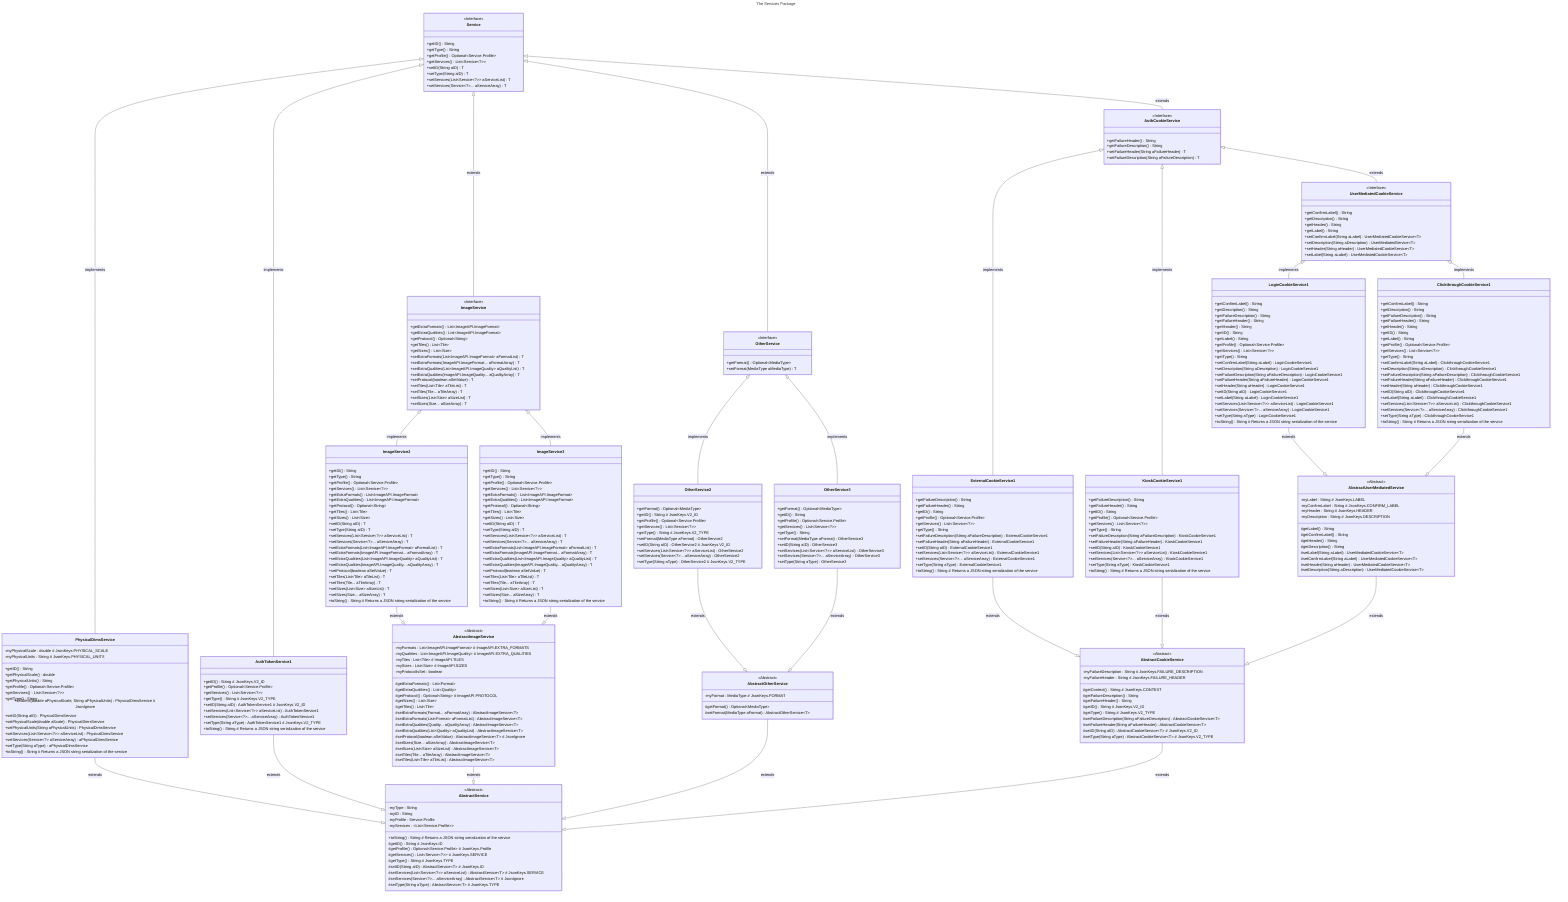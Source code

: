 ---
title: The Services Package
---

classDiagram
direction TD

%% Services

Service <|-- ImageService : extends
Service <|-- OtherService : extends
Service <|-- PhysicalDimsService : implements
Service <|-- AuthTokenService1 : implements
Service <|-- AuthCookieService : extends

ImageService <|-- ImageService2 : implements
ImageService <|-- ImageService3 : implements

OtherService <|-- OtherService2 : implements
OtherService <|-- OtherService3 : implements

AuthCookieService <|-- ExternalCookieService1 : implements
AuthCookieService <|-- KioskCookieService1 : implements
AuthCookieService <|-- UserMediatedCookieService : extends

UserMediatedCookieService <|-- LoginCookieService1 : implements
UserMediatedCookieService <|-- ClickthroughCookieService1 : implements

class Service {
    <<Interface>>

    +getID() String
    +getType() String
    +getProfile() Optional~Service.Profile~
    +getServices() List~Service~?~~

    +setID(String aID) T
    +setType(String aID) T
    +setServices(List~Service~?~~ aServiceList) T
    +setServices(Service~?~... aServiceArray) T
}

class AuthCookieService {
    <<Interface>>

    +getFailureHeader() String
    +getFailureDescription() String

    +setFailureHeader(String aFailureHeader) T
    +setFailureDescription(String aFailureDescription) T
}

class UserMediatedCookieService {
    <<Interface>>

    +getConfirmLabel() String
    +getDescription() String
    +getHeader() String
    +getLabel() String

    +setConfirmLabel(String aLabel) UserMediatedCookieService~T~
    +setDescription(String aDescription) UserMediatedService~T~
    +setHeader(String aHeader) UserMediatedCookieService~T~
    +setLabel(String aLabel) UserMediatedCookieService~T~
}

class ImageService {
    <<Interface>>

    +getExtraFormats() List~ImageAPI.ImageFormat~
    +getExtraQualities() List~ImageAPI.ImageFormat~
    +getProtocol() Optional~String~
    +getTiles() List~Tile~
    +getSizes() List~Size~

    +setExtraFormats(List~ImageAPI.ImageFormat~ aFormatList) T
    +setExtraFormats(ImageAPI.ImageFormat... aFormatArray) T
    +setExtraQualities(List~ImageAPI.ImageQuality~ aQualityList) T
    +setExtraQualities(ImageAPI.ImageQuality... aQualityArray) T
    +setProtocol(boolean aSetValue) T
    +setTiles(List~Tile~ aTileList) T
    +setTiles(Tile... aTileArray) T
    +setSizes(List~Size~ aSizeList) T
    +setSizes(Size... aSizeArray) T
}

class OtherService {
    <<Interface>>

    +getFormat() Optional~MediaType~
    +setFormat(MediaType aMediaType) T
}

class ImageService2 {
    +getID() String
    +getType() String
    +getProfile() Optional~Service.Profile~
    +getServices() List~Service~?~~
    +getExtraFormats() List~ImageAPI.ImageFormat~
    +getExtraQualities() List~ImageAPI.ImageFormat~
    +getProtocol() Optional~String~
    +getTiles() List~Tile~
    +getSizes() List~Size~

    +setID(String aID) T
    +setType(String aID) T
    +setServices(List~Service~?~~ aServiceList) T
    +setServices(Service~?~... aServiceArray) T
    +setExtraFormats(List~ImageAPI.ImageFormat~ aFormatList) T
    +setExtraFormats(ImageAPI.ImageFormat... aFormatArray) T
    +setExtraQualities(List~ImageAPI.ImageQuality~ aQualityList) T
    +setExtraQualities(ImageAPI.ImageQuality... aQualityArray) T
    +setProtocol(boolean aSetValue) T
    +setTiles(List~Tile~ aTileList) T
    +setTiles(Tile... aTileArray) T
    +setSizes(List~Size~ aSizeList) T
    +setSizes(Size... aSizeArray) T

    +toString() String  # Returns a JSON string serialization of the service
}

class ImageService3 {
    +getID() String
    +getType() String
    +getProfile() Optional~Service.Profile~
    +getServices() List~Service~?~~
    +getExtraFormats() List~ImageAPI.ImageFormat~
    +getExtraQualities() List~ImageAPI.ImageFormat~
    +getProtocol() Optional~String~
    +getTiles() List~Tile~
    +getSizes() List~Size~

    +setID(String aID) T
    +setType(String aID) T
    +setServices(List~Service~?~~ aServiceList) T
    +setServices(Service~?~... aServiceArray) T
    +setExtraFormats(List~ImageAPI.ImageFormat~ aFormatList) T
    +setExtraFormats(ImageAPI.ImageFormat... aFormatArray) T
    +setExtraQualities(List~ImageAPI.ImageQuality~ aQualityList) T
    +setExtraQualities(ImageAPI.ImageQuality... aQualityArray) T
    +setProtocol(boolean aSetValue) T
    +setTiles(List~Tile~ aTileList) T
    +setTiles(Tile... aTileArray) T
    +setSizes(List~Size~ aSizeList) T
    +setSizes(Size... aSizeArray) T

    +toString() String  # Returns a JSON string serialization of the service
}

%% JsonKeys defined on methods are overrides
class OtherService2 {
    +getFormat() Optional~MediaType~
    +getID() String # JsonKeys.V2_ID
    +getProfile() Optional~Service.Profile~
    +getServices() List~Service~?~~
    +getType() String # JsonKeys.V2_TYPE

    +setFormat(MediaType aFormat) OtherService2
    +setID(String aID) OtherService2 # JsonKeys.V2_ID
    +setServices(List~Service~?~~ aServiceList) OtherService2
    +setServices(Service~?~... aServiceArray) OtherService2
    +setType(String aType) OtherService2 # JsonKeys.V2_TYPE
}


class OtherService3 {
    +getFormat() Optional~MediaType~
    +getID() String
    +getProfile() Optional~Service.Profile~
    +getServices() List~Service~?~~
    +getType() String

    +setFormat(MediaType aFormat) OtherService3
    +setID(String aID) OtherService3
    +setServices(List~Service~?~~ aServiceList) OtherService3
    +setServices(Service~?~... aServiceArray) OtherService3
    +setType(String aType) OtherService3
}

ImageService2 --|> AbstractImageService : extends
ImageService3 --|> AbstractImageService : extends

OtherService2 --|> AbstractOtherService : extends
OtherService3 --|> AbstractOtherService : extends

ExternalCookieService1 --|> AbstractCookieService : extends
KioskCookieService1 --|> AbstractCookieService : extends
LoginCookieService1 --|> AbstractUserMediatedService : extends
ClickthroughCookieService1 --|> AbstractUserMediatedService : extends

PhysicalDimsService --|> AbstractService : extends
AuthTokenService1 --|> AbstractService : extends
AbstractImageService --|> AbstractService : extends
AbstractOtherService --|> AbstractService : extends
AbstractCookieService --|> AbstractService : extends
AbstractUserMediatedService --|> AbstractCookieService : extends

%% JsonKeys defined on methods instead of fields because they may be overridden
class AbstractService {
    <<Abstract>>

    -myType : String
    -myID : String
    -myProfile : Service.Profile
    -myServices : ~List~Service.Profile~~

    +toString() String  # Returns a JSON string serialization of the service

    #getID() String # JsonKeys.ID
    #getProfile() Optional~Service.Profile~ # JsonKeys.Profile
    #getServices() List~Service~?~~ # JsonKeys.SERVICE
    #getType() String # JsonKeys.TYPE

    #setID(String aID) AbstractService~T~ # JsonKeys.ID
    #setServices(List~Service~?~~ aServiceList) AbstractService~T~ # JsonKeys.SERVICE
    #setServices(Service~?~... aServiceArray) AbstractService~T~ # JsonIgnore
    #setType(String aType) AbstractService~T~ # JsonKeys.TYPE
}

class AbstractImageService {
    <<Abstract>>

    -myFormats : List~ImageAPI.ImageFormat~ # ImageAPI.EXTRA_FORMATS
    -myQualities : List~ImageAPI.ImageQuality~ # ImageAPI.EXTRA_QUALITIES
    -myTiles : List~Tile~ # ImageAPI.TILES
    -mySizes : List~Size~ # ImageAPI.SIZES
    -myProtocolIsSet : boolean

    #getExtraFormats() List~Format~
    #getExtraQualities() List~Quality~
    #getProtocol() Optional~String~ # ImageAPI.PROTOCOL
    #getSizes() List~Size~
    #getTiles() List~Tile~

    #setExtraFormats(Format... aFormatArray) AbstractImageService~T~
    #setExtraFormats(List~Format~ aFormatList) AbstractImageService~T~
    #setExtraQualities(Quality... aQualityArray) AbstractImageService~T~
    #setExtraQualities(List~Quality~ aQualityList) AbstractImageService~T~
    #setProtocol(boolean aSetValue) AbstractImageService~T~ # JsonIgnore
    #setSizes(Size... aSizeArray) AbstractImageService~T~
    #setSizes(List~Size~ aSizeList) AbstractImageService~T~
    #setTiles(Tile... aTileArray) AbstractImageService~T~
    #setTiles(List~Tile~ aTileList) AbstractImageService~T~
}

class AbstractOtherService {
    <<Abstract>>

    -myFormat : MediaType # JsonKeys.FORMAT

    #getFormat() Optional~MediaType~
    #setFormat(MediaType aFormat) AbstractOtherService~T~ 
}

%% JsonKeys defined on methods are overrides
class AbstractCookieService {
    <<Abstract>>

    -myFailureDescription : String # JsonKeys.FAILURE_DESCRIPTION
    -myFailureHeader : String # JsonKeys.FAILURE_HEADER

    #getContext() String # JsonKeys.CONTEXT
    #getFailureDescription() String
    #getFailureHeader() String
    #getID() String # JsonKeys.V2_ID
    #getType() String # JsonKeys.V2_TYPE

    #setFailureDescription(String aFailureDescription) AbstractCookieService~T~
    #setFailureHeader(String aFailureHeader) AbstractCookieService~T~
    #setID(String aID) AbstractCookieService~T~ # JsonKeys.V2_ID
    #setType(String aType) AbstractCookieService~T~ # JsonKeys.V2_TYPE
}

class AbstractUserMediatedService {
    <<Abstract>>

    -myLabel : String # JsonKeys.LABEL
    -myConfirmLabel : String # JsonKeys.CONFIRM_LABEL
    -myHeader : String # JsonKeys.HEADER
    -myDescription : String # JsonKeys.DESCRIPTION

    #getLabel() String
    #getConfirmLabel() String
    #getHeader() String
    #getDescription() String

    #setLabel(String aLabel) UserMediatedCookieService~T~
    #setConfirmLabel(String aLabel) UserMediatedCookieService~T~
    #setHeader(String aHeader) UserMediatedCookieService~T~
    #setDescription(String aDescription) UserMediatedCookieService~T~
}

class ExternalCookieService1 {
    +getFailureDescription() String
    +getFailureHeader() String
    +getID() String
    +getProfile() Optional~Service.Profile~
    +getServices() List~Service~?~~
    +getType() String

    +setFailureDescription(String aFailureDescription) ExternalCookieService1
    +setFailureHeader(String aFailureHeader) ExternalCookieService1
    +setID(String aID) ExternalCookieService1
    +setServices(List~Service~?~~ aServiceList) ExternalCookieService1
    +setServices(Service~?~... aServiceArray) ExternalCookieService1
    +setType(String aType) ExternalCookieService1

    +toString() String  # Returns a JSON string serialization of the service
}

class KioskCookieService1 {
    +getFailureDescription() String
    +getFailureHeader() String
    +getID() String
    +getProfile() Optional~Service.Profile~
    +getServices() List~Service~?~~
    +getType() String

    +setFailureDescription(String aFailureDescription) KioskCookieService1
    +setFailureHeader(String aFailureHeader) KioskCookieService1
    +setID(String aID) KioskCookieService1
    +setServices(List~Service~?~~ aServiceList) KioskCookieService1
    +setServices(Service~?~... aServiceArray) KioskCookieService1
    +setType(String aType) KioskCookieService1

    +toString() String  # Returns a JSON string serialization of the service
}

class ClickthroughCookieService1 {
    +getConfirmLabel() String
    +getDescription() String
    +getFailureDescription() String
    +getFailureHeader() String
    +getHeader() String
    +getID() String
    +getLabel() String
    +getProfile() Optional~Service.Profile~
    +getServices() List~Service~?~~
    +getType() String

    +setConfirmLabel(String aLabel) ClickthroughCookieService1
    +setDescription(String aDescription) ClickthroughCookieService1
    +setFailureDescription(String aFailureDescription) ClickthroughCookieService1
    +setFailureHeader(String aFailureHeader) ClickthroughCookieService1
    +setHeader(String aHeader) ClickthroughCookieService1
    +setID(String aID) ClickthroughCookieService1
    +setLabel(String aLabel) ClickthroughCookieService1
    +setServices(List~Service~?~~ aServiceList) ClickthroughCookieService1
    +setServices(Service~?~... aServiceArray) ClickthroughCookieService1
    +setType(String aType) ClickthroughCookieService1

    +toString() String  # Returns a JSON string serialization of the service
}

class LoginCookieService1 {
    +getConfirmLabel() String
    +getDescription() String
    +getFailureDescription() String
    +getFailureHeader() String
    +getHeader() String
    +getID() String
    +getLabel() String
    +getProfile() Optional~Service.Profile~
    +getServices() List~Service~?~~
    +getType() String

    +setConfirmLabel(String aLabel) LoginCookieService1
    +setDescription(String aDescription) LoginCookieService1
    +setFailureDescription(String aFailureDescription) LoginCookieService1
    +setFailureHeader(String aFailureHeader) LoginCookieService1
    +setHeader(String aHeader) LoginCookieService1
    +setID(String aID) LoginCookieService1
    +setLabel(String aLabel) LoginCookieService1
    +setServices(List~Service~?~~ aServiceList) LoginCookieService1
    +setServices(Service~?~... aServiceArray) LoginCookieService1
    +setType(String aType) LoginCookieService1

    +toString() String  # Returns a JSON string serialization of the service
}

%% One method's (de)serialization ignored; the rest inherited or defined on fields
class PhysicalDimsService {
    -myPhysicalScale : double # JsonKeys.PHYSICAL_SCALE
    -myPhysicalUnits : String # JsonKeys.PHYSICAL_UNITS

    +getID() String
    +getPhysicalScale() double
    +getPhysicalUnits() String
    +getProfile() Optional~Service.Profile~
    +getServices() List~Service~?~~
    +getType() String

    +setDims(double aPhysicalScale, String aPhysicalUnits) PhysicalDimsService # JsonIgnore
    +setID(String aID) PhysicalDimsService
    +setPhysicalScale(double aScale) PhysicalDimsService
    +setPhysicalUnits(String aPhysicalUnits) PhysicalDimsService
    +setServices(List~Service~?~~ aServiceList) PhysicalDimsService
    +setServices(Service~?~ aServiceArray) aPhysicalDimsService
    +setType(String aType) aPhysicalDimsService

    +toString() String  # Returns a JSON string serialization of the service
}

%% JsonKeys defined on methods are overrides
class AuthTokenService1 {
    +getID() String # JsonKeys.V2_ID
    +getProfile() Optional~Service.Profile~
    +getServices() List~Service~?~~
    +getType() String # JsonKeys.V2_TYPE

    +setID(String aID) AuthTokenService1 # JsonKeys.V2_ID
    +setServices(List~Service~?~~ aServiceList) AuthTokenService1
    +setServices(Service~?~... aServiceArray) AuthTokenService1
    +setType(String aType) AuthTokenService1 # JsonKeys.V2_TYPE

    +toString() String  # Returns a JSON string serialization of the service
}